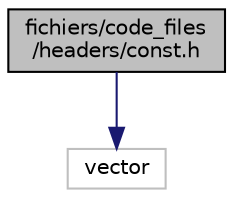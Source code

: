 digraph "fichiers/code_files/headers/const.h"
{
 // LATEX_PDF_SIZE
  edge [fontname="Helvetica",fontsize="10",labelfontname="Helvetica",labelfontsize="10"];
  node [fontname="Helvetica",fontsize="10",shape=record];
  Node0 [label="fichiers/code_files\l/headers/const.h",height=0.2,width=0.4,color="black", fillcolor="grey75", style="filled", fontcolor="black",tooltip="All constants used everywhere in the program."];
  Node0 -> Node1 [color="midnightblue",fontsize="10",style="solid",fontname="Helvetica"];
  Node1 [label="vector",height=0.2,width=0.4,color="grey75", fillcolor="white", style="filled",tooltip=" "];
}
